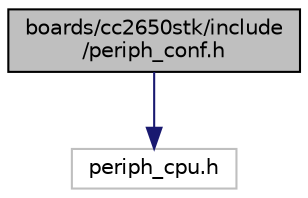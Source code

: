 digraph "boards/cc2650stk/include/periph_conf.h"
{
 // LATEX_PDF_SIZE
  edge [fontname="Helvetica",fontsize="10",labelfontname="Helvetica",labelfontsize="10"];
  node [fontname="Helvetica",fontsize="10",shape=record];
  Node1 [label="boards/cc2650stk/include\l/periph_conf.h",height=0.2,width=0.4,color="black", fillcolor="grey75", style="filled", fontcolor="black",tooltip="Peripheral MCU configuration for the CC2650STK board."];
  Node1 -> Node2 [color="midnightblue",fontsize="10",style="solid",fontname="Helvetica"];
  Node2 [label="periph_cpu.h",height=0.2,width=0.4,color="grey75", fillcolor="white", style="filled",tooltip=" "];
}
